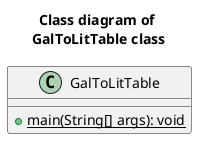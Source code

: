 @startuml
title Class diagram of \nGalToLitTable class

class GalToLitTable {
    {method} + {static} main(String[] args): void
}
@enduml